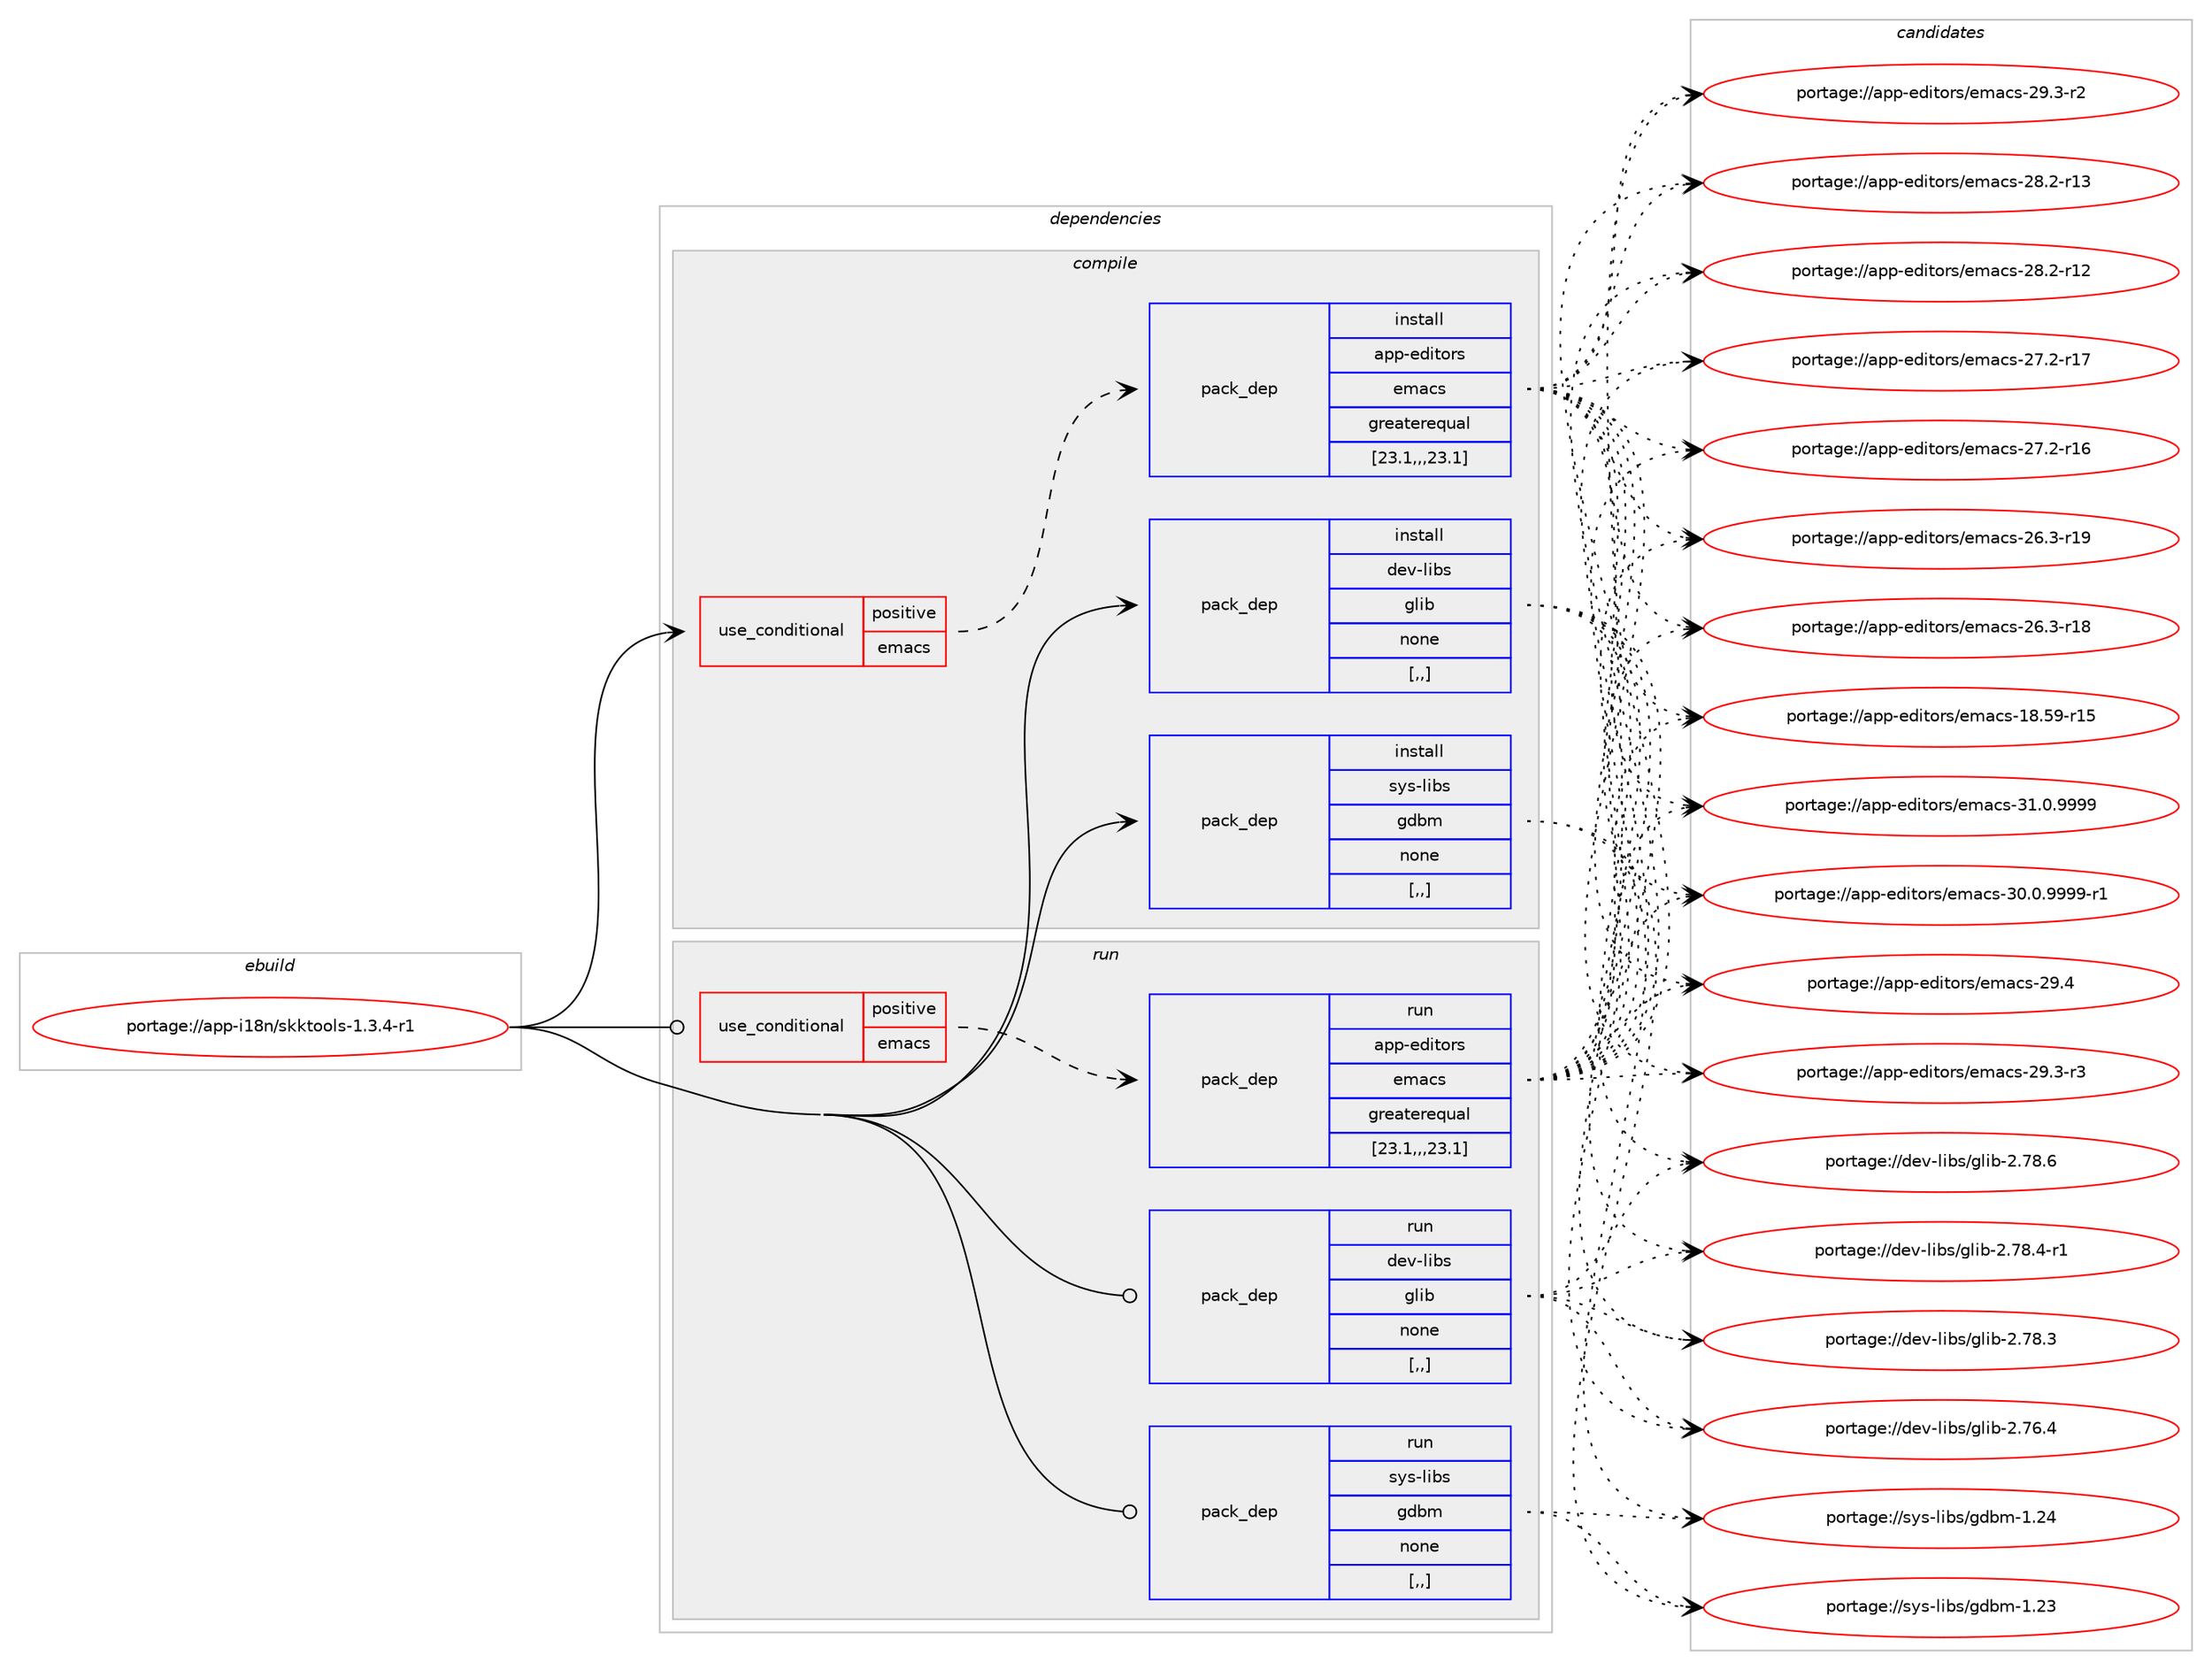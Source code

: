 digraph prolog {

# *************
# Graph options
# *************

newrank=true;
concentrate=true;
compound=true;
graph [rankdir=LR,fontname=Helvetica,fontsize=10,ranksep=1.5];#, ranksep=2.5, nodesep=0.2];
edge  [arrowhead=vee];
node  [fontname=Helvetica,fontsize=10];

# **********
# The ebuild
# **********

subgraph cluster_leftcol {
color=gray;
label=<<i>ebuild</i>>;
id [label="portage://app-i18n/skktools-1.3.4-r1", color=red, width=4, href="../app-i18n/skktools-1.3.4-r1.svg"];
}

# ****************
# The dependencies
# ****************

subgraph cluster_midcol {
color=gray;
label=<<i>dependencies</i>>;
subgraph cluster_compile {
fillcolor="#eeeeee";
style=filled;
label=<<i>compile</i>>;
subgraph cond11276 {
dependency38753 [label=<<TABLE BORDER="0" CELLBORDER="1" CELLSPACING="0" CELLPADDING="4"><TR><TD ROWSPAN="3" CELLPADDING="10">use_conditional</TD></TR><TR><TD>positive</TD></TR><TR><TD>emacs</TD></TR></TABLE>>, shape=none, color=red];
subgraph pack27099 {
dependency38754 [label=<<TABLE BORDER="0" CELLBORDER="1" CELLSPACING="0" CELLPADDING="4" WIDTH="220"><TR><TD ROWSPAN="6" CELLPADDING="30">pack_dep</TD></TR><TR><TD WIDTH="110">install</TD></TR><TR><TD>app-editors</TD></TR><TR><TD>emacs</TD></TR><TR><TD>greaterequal</TD></TR><TR><TD>[23.1,,,23.1]</TD></TR></TABLE>>, shape=none, color=blue];
}
dependency38753:e -> dependency38754:w [weight=20,style="dashed",arrowhead="vee"];
}
id:e -> dependency38753:w [weight=20,style="solid",arrowhead="vee"];
subgraph pack27100 {
dependency38755 [label=<<TABLE BORDER="0" CELLBORDER="1" CELLSPACING="0" CELLPADDING="4" WIDTH="220"><TR><TD ROWSPAN="6" CELLPADDING="30">pack_dep</TD></TR><TR><TD WIDTH="110">install</TD></TR><TR><TD>dev-libs</TD></TR><TR><TD>glib</TD></TR><TR><TD>none</TD></TR><TR><TD>[,,]</TD></TR></TABLE>>, shape=none, color=blue];
}
id:e -> dependency38755:w [weight=20,style="solid",arrowhead="vee"];
subgraph pack27101 {
dependency38756 [label=<<TABLE BORDER="0" CELLBORDER="1" CELLSPACING="0" CELLPADDING="4" WIDTH="220"><TR><TD ROWSPAN="6" CELLPADDING="30">pack_dep</TD></TR><TR><TD WIDTH="110">install</TD></TR><TR><TD>sys-libs</TD></TR><TR><TD>gdbm</TD></TR><TR><TD>none</TD></TR><TR><TD>[,,]</TD></TR></TABLE>>, shape=none, color=blue];
}
id:e -> dependency38756:w [weight=20,style="solid",arrowhead="vee"];
}
subgraph cluster_compileandrun {
fillcolor="#eeeeee";
style=filled;
label=<<i>compile and run</i>>;
}
subgraph cluster_run {
fillcolor="#eeeeee";
style=filled;
label=<<i>run</i>>;
subgraph cond11277 {
dependency38757 [label=<<TABLE BORDER="0" CELLBORDER="1" CELLSPACING="0" CELLPADDING="4"><TR><TD ROWSPAN="3" CELLPADDING="10">use_conditional</TD></TR><TR><TD>positive</TD></TR><TR><TD>emacs</TD></TR></TABLE>>, shape=none, color=red];
subgraph pack27102 {
dependency38758 [label=<<TABLE BORDER="0" CELLBORDER="1" CELLSPACING="0" CELLPADDING="4" WIDTH="220"><TR><TD ROWSPAN="6" CELLPADDING="30">pack_dep</TD></TR><TR><TD WIDTH="110">run</TD></TR><TR><TD>app-editors</TD></TR><TR><TD>emacs</TD></TR><TR><TD>greaterequal</TD></TR><TR><TD>[23.1,,,23.1]</TD></TR></TABLE>>, shape=none, color=blue];
}
dependency38757:e -> dependency38758:w [weight=20,style="dashed",arrowhead="vee"];
}
id:e -> dependency38757:w [weight=20,style="solid",arrowhead="odot"];
subgraph pack27103 {
dependency38759 [label=<<TABLE BORDER="0" CELLBORDER="1" CELLSPACING="0" CELLPADDING="4" WIDTH="220"><TR><TD ROWSPAN="6" CELLPADDING="30">pack_dep</TD></TR><TR><TD WIDTH="110">run</TD></TR><TR><TD>dev-libs</TD></TR><TR><TD>glib</TD></TR><TR><TD>none</TD></TR><TR><TD>[,,]</TD></TR></TABLE>>, shape=none, color=blue];
}
id:e -> dependency38759:w [weight=20,style="solid",arrowhead="odot"];
subgraph pack27104 {
dependency38760 [label=<<TABLE BORDER="0" CELLBORDER="1" CELLSPACING="0" CELLPADDING="4" WIDTH="220"><TR><TD ROWSPAN="6" CELLPADDING="30">pack_dep</TD></TR><TR><TD WIDTH="110">run</TD></TR><TR><TD>sys-libs</TD></TR><TR><TD>gdbm</TD></TR><TR><TD>none</TD></TR><TR><TD>[,,]</TD></TR></TABLE>>, shape=none, color=blue];
}
id:e -> dependency38760:w [weight=20,style="solid",arrowhead="odot"];
}
}

# **************
# The candidates
# **************

subgraph cluster_choices {
rank=same;
color=gray;
label=<<i>candidates</i>>;

subgraph choice27099 {
color=black;
nodesep=1;
choice971121124510110010511611111411547101109979911545514946484657575757 [label="portage://app-editors/emacs-31.0.9999", color=red, width=4,href="../app-editors/emacs-31.0.9999.svg"];
choice9711211245101100105116111114115471011099799115455148464846575757574511449 [label="portage://app-editors/emacs-30.0.9999-r1", color=red, width=4,href="../app-editors/emacs-30.0.9999-r1.svg"];
choice97112112451011001051161111141154710110997991154550574652 [label="portage://app-editors/emacs-29.4", color=red, width=4,href="../app-editors/emacs-29.4.svg"];
choice971121124510110010511611111411547101109979911545505746514511451 [label="portage://app-editors/emacs-29.3-r3", color=red, width=4,href="../app-editors/emacs-29.3-r3.svg"];
choice971121124510110010511611111411547101109979911545505746514511450 [label="portage://app-editors/emacs-29.3-r2", color=red, width=4,href="../app-editors/emacs-29.3-r2.svg"];
choice97112112451011001051161111141154710110997991154550564650451144951 [label="portage://app-editors/emacs-28.2-r13", color=red, width=4,href="../app-editors/emacs-28.2-r13.svg"];
choice97112112451011001051161111141154710110997991154550564650451144950 [label="portage://app-editors/emacs-28.2-r12", color=red, width=4,href="../app-editors/emacs-28.2-r12.svg"];
choice97112112451011001051161111141154710110997991154550554650451144955 [label="portage://app-editors/emacs-27.2-r17", color=red, width=4,href="../app-editors/emacs-27.2-r17.svg"];
choice97112112451011001051161111141154710110997991154550554650451144954 [label="portage://app-editors/emacs-27.2-r16", color=red, width=4,href="../app-editors/emacs-27.2-r16.svg"];
choice97112112451011001051161111141154710110997991154550544651451144957 [label="portage://app-editors/emacs-26.3-r19", color=red, width=4,href="../app-editors/emacs-26.3-r19.svg"];
choice97112112451011001051161111141154710110997991154550544651451144956 [label="portage://app-editors/emacs-26.3-r18", color=red, width=4,href="../app-editors/emacs-26.3-r18.svg"];
choice9711211245101100105116111114115471011099799115454956465357451144953 [label="portage://app-editors/emacs-18.59-r15", color=red, width=4,href="../app-editors/emacs-18.59-r15.svg"];
dependency38754:e -> choice971121124510110010511611111411547101109979911545514946484657575757:w [style=dotted,weight="100"];
dependency38754:e -> choice9711211245101100105116111114115471011099799115455148464846575757574511449:w [style=dotted,weight="100"];
dependency38754:e -> choice97112112451011001051161111141154710110997991154550574652:w [style=dotted,weight="100"];
dependency38754:e -> choice971121124510110010511611111411547101109979911545505746514511451:w [style=dotted,weight="100"];
dependency38754:e -> choice971121124510110010511611111411547101109979911545505746514511450:w [style=dotted,weight="100"];
dependency38754:e -> choice97112112451011001051161111141154710110997991154550564650451144951:w [style=dotted,weight="100"];
dependency38754:e -> choice97112112451011001051161111141154710110997991154550564650451144950:w [style=dotted,weight="100"];
dependency38754:e -> choice97112112451011001051161111141154710110997991154550554650451144955:w [style=dotted,weight="100"];
dependency38754:e -> choice97112112451011001051161111141154710110997991154550554650451144954:w [style=dotted,weight="100"];
dependency38754:e -> choice97112112451011001051161111141154710110997991154550544651451144957:w [style=dotted,weight="100"];
dependency38754:e -> choice97112112451011001051161111141154710110997991154550544651451144956:w [style=dotted,weight="100"];
dependency38754:e -> choice9711211245101100105116111114115471011099799115454956465357451144953:w [style=dotted,weight="100"];
}
subgraph choice27100 {
color=black;
nodesep=1;
choice1001011184510810598115471031081059845504655564654 [label="portage://dev-libs/glib-2.78.6", color=red, width=4,href="../dev-libs/glib-2.78.6.svg"];
choice10010111845108105981154710310810598455046555646524511449 [label="portage://dev-libs/glib-2.78.4-r1", color=red, width=4,href="../dev-libs/glib-2.78.4-r1.svg"];
choice1001011184510810598115471031081059845504655564651 [label="portage://dev-libs/glib-2.78.3", color=red, width=4,href="../dev-libs/glib-2.78.3.svg"];
choice1001011184510810598115471031081059845504655544652 [label="portage://dev-libs/glib-2.76.4", color=red, width=4,href="../dev-libs/glib-2.76.4.svg"];
dependency38755:e -> choice1001011184510810598115471031081059845504655564654:w [style=dotted,weight="100"];
dependency38755:e -> choice10010111845108105981154710310810598455046555646524511449:w [style=dotted,weight="100"];
dependency38755:e -> choice1001011184510810598115471031081059845504655564651:w [style=dotted,weight="100"];
dependency38755:e -> choice1001011184510810598115471031081059845504655544652:w [style=dotted,weight="100"];
}
subgraph choice27101 {
color=black;
nodesep=1;
choice115121115451081059811547103100981094549465052 [label="portage://sys-libs/gdbm-1.24", color=red, width=4,href="../sys-libs/gdbm-1.24.svg"];
choice115121115451081059811547103100981094549465051 [label="portage://sys-libs/gdbm-1.23", color=red, width=4,href="../sys-libs/gdbm-1.23.svg"];
dependency38756:e -> choice115121115451081059811547103100981094549465052:w [style=dotted,weight="100"];
dependency38756:e -> choice115121115451081059811547103100981094549465051:w [style=dotted,weight="100"];
}
subgraph choice27102 {
color=black;
nodesep=1;
choice971121124510110010511611111411547101109979911545514946484657575757 [label="portage://app-editors/emacs-31.0.9999", color=red, width=4,href="../app-editors/emacs-31.0.9999.svg"];
choice9711211245101100105116111114115471011099799115455148464846575757574511449 [label="portage://app-editors/emacs-30.0.9999-r1", color=red, width=4,href="../app-editors/emacs-30.0.9999-r1.svg"];
choice97112112451011001051161111141154710110997991154550574652 [label="portage://app-editors/emacs-29.4", color=red, width=4,href="../app-editors/emacs-29.4.svg"];
choice971121124510110010511611111411547101109979911545505746514511451 [label="portage://app-editors/emacs-29.3-r3", color=red, width=4,href="../app-editors/emacs-29.3-r3.svg"];
choice971121124510110010511611111411547101109979911545505746514511450 [label="portage://app-editors/emacs-29.3-r2", color=red, width=4,href="../app-editors/emacs-29.3-r2.svg"];
choice97112112451011001051161111141154710110997991154550564650451144951 [label="portage://app-editors/emacs-28.2-r13", color=red, width=4,href="../app-editors/emacs-28.2-r13.svg"];
choice97112112451011001051161111141154710110997991154550564650451144950 [label="portage://app-editors/emacs-28.2-r12", color=red, width=4,href="../app-editors/emacs-28.2-r12.svg"];
choice97112112451011001051161111141154710110997991154550554650451144955 [label="portage://app-editors/emacs-27.2-r17", color=red, width=4,href="../app-editors/emacs-27.2-r17.svg"];
choice97112112451011001051161111141154710110997991154550554650451144954 [label="portage://app-editors/emacs-27.2-r16", color=red, width=4,href="../app-editors/emacs-27.2-r16.svg"];
choice97112112451011001051161111141154710110997991154550544651451144957 [label="portage://app-editors/emacs-26.3-r19", color=red, width=4,href="../app-editors/emacs-26.3-r19.svg"];
choice97112112451011001051161111141154710110997991154550544651451144956 [label="portage://app-editors/emacs-26.3-r18", color=red, width=4,href="../app-editors/emacs-26.3-r18.svg"];
choice9711211245101100105116111114115471011099799115454956465357451144953 [label="portage://app-editors/emacs-18.59-r15", color=red, width=4,href="../app-editors/emacs-18.59-r15.svg"];
dependency38758:e -> choice971121124510110010511611111411547101109979911545514946484657575757:w [style=dotted,weight="100"];
dependency38758:e -> choice9711211245101100105116111114115471011099799115455148464846575757574511449:w [style=dotted,weight="100"];
dependency38758:e -> choice97112112451011001051161111141154710110997991154550574652:w [style=dotted,weight="100"];
dependency38758:e -> choice971121124510110010511611111411547101109979911545505746514511451:w [style=dotted,weight="100"];
dependency38758:e -> choice971121124510110010511611111411547101109979911545505746514511450:w [style=dotted,weight="100"];
dependency38758:e -> choice97112112451011001051161111141154710110997991154550564650451144951:w [style=dotted,weight="100"];
dependency38758:e -> choice97112112451011001051161111141154710110997991154550564650451144950:w [style=dotted,weight="100"];
dependency38758:e -> choice97112112451011001051161111141154710110997991154550554650451144955:w [style=dotted,weight="100"];
dependency38758:e -> choice97112112451011001051161111141154710110997991154550554650451144954:w [style=dotted,weight="100"];
dependency38758:e -> choice97112112451011001051161111141154710110997991154550544651451144957:w [style=dotted,weight="100"];
dependency38758:e -> choice97112112451011001051161111141154710110997991154550544651451144956:w [style=dotted,weight="100"];
dependency38758:e -> choice9711211245101100105116111114115471011099799115454956465357451144953:w [style=dotted,weight="100"];
}
subgraph choice27103 {
color=black;
nodesep=1;
choice1001011184510810598115471031081059845504655564654 [label="portage://dev-libs/glib-2.78.6", color=red, width=4,href="../dev-libs/glib-2.78.6.svg"];
choice10010111845108105981154710310810598455046555646524511449 [label="portage://dev-libs/glib-2.78.4-r1", color=red, width=4,href="../dev-libs/glib-2.78.4-r1.svg"];
choice1001011184510810598115471031081059845504655564651 [label="portage://dev-libs/glib-2.78.3", color=red, width=4,href="../dev-libs/glib-2.78.3.svg"];
choice1001011184510810598115471031081059845504655544652 [label="portage://dev-libs/glib-2.76.4", color=red, width=4,href="../dev-libs/glib-2.76.4.svg"];
dependency38759:e -> choice1001011184510810598115471031081059845504655564654:w [style=dotted,weight="100"];
dependency38759:e -> choice10010111845108105981154710310810598455046555646524511449:w [style=dotted,weight="100"];
dependency38759:e -> choice1001011184510810598115471031081059845504655564651:w [style=dotted,weight="100"];
dependency38759:e -> choice1001011184510810598115471031081059845504655544652:w [style=dotted,weight="100"];
}
subgraph choice27104 {
color=black;
nodesep=1;
choice115121115451081059811547103100981094549465052 [label="portage://sys-libs/gdbm-1.24", color=red, width=4,href="../sys-libs/gdbm-1.24.svg"];
choice115121115451081059811547103100981094549465051 [label="portage://sys-libs/gdbm-1.23", color=red, width=4,href="../sys-libs/gdbm-1.23.svg"];
dependency38760:e -> choice115121115451081059811547103100981094549465052:w [style=dotted,weight="100"];
dependency38760:e -> choice115121115451081059811547103100981094549465051:w [style=dotted,weight="100"];
}
}

}
